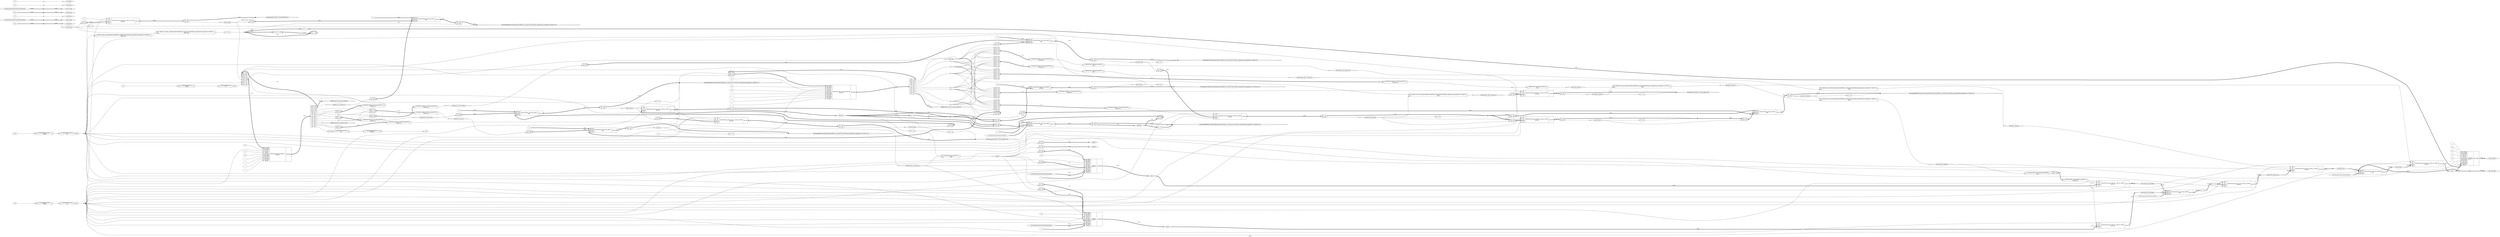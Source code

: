 digraph "main" {
label="main";
rankdir="LR";
remincross=true;
n54 [ shape=diamond, label="a.addr0", color="black", fontcolor="black"];
n55 [ shape=diamond, label="a.read_data", color="black", fontcolor="black"];
n56 [ shape=diamond, label="a.write_data", color="black", fontcolor="black"];
n57 [ shape=diamond, label="a.write_en", color="black", fontcolor="black"];
n58 [ shape=diamond, label="a_addr0", color="black", fontcolor="black"];
n59 [ shape=diamond, label="add0.out", color="black", fontcolor="black"];
n60 [ shape=diamond, label="b.addr0", color="black", fontcolor="black"];
n61 [ shape=diamond, label="b.read_data", color="black", fontcolor="black"];
n62 [ shape=diamond, label="b.write_data", color="black", fontcolor="black"];
n63 [ shape=diamond, label="b.write_en", color="black", fontcolor="black"];
n64 [ shape=octagon, label="clk", color="black", fontcolor="black"];
n65 [ shape=diamond, label="cond_wire_in", color="black", fontcolor="black"];
n66 [ shape=octagon, label="done", color="black", fontcolor="black"];
n67 [ shape=diamond, label="fsm.fsm_idx0_write_en_in", color="black", fontcolor="black"];
n68 [ shape=diamond, label="fsm.fsm_mac_data_valid_in", color="black", fontcolor="black"];
n69 [ shape=diamond, label="fsm.fsm_mac_go_in", color="black", fontcolor="black"];
n70 [ shape=diamond, label="fsm.fsm_out_write_en_in", color="black", fontcolor="black"];
n71 [ shape=diamond, label="fsm.fsm_read_a_write_en_in", color="black", fontcolor="black"];
n72 [ shape=diamond, label="fsm.idx0_done", color="black", fontcolor="black"];
n73 [ shape=diamond, label="fsm.out_done", color="black", fontcolor="black"];
n74 [ shape=octagon, label="go", color="black", fontcolor="black"];
n75 [ shape=diamond, label="idx0.out", color="black", fontcolor="black"];
n76 [ shape=diamond, label="idx0.write_en", color="black", fontcolor="black"];
n77 [ shape=diamond, label="mac.a", color="black", fontcolor="black"];
n78 [ shape=diamond, label="mac.add.out", color="black", fontcolor="black"];
n79 [ shape=diamond, label="mac.b", color="black", fontcolor="black"];
n80 [ shape=diamond, label="mac.c", color="black", fontcolor="black"];
n81 [ shape=diamond, label="mac.cond.out", color="black", fontcolor="black"];
n82 [ shape=diamond, label="mac.cond.write_en", color="black", fontcolor="black"];
n83 [ shape=diamond, label="mac.cond_wire0_in", color="black", fontcolor="black"];
n84 [ shape=diamond, label="mac.data_valid", color="black", fontcolor="black"];
n85 [ shape=diamond, label="mac.data_valid_reg.out", color="black", fontcolor="black"];
n86 [ shape=diamond, label="mac.done", color="black", fontcolor="black"];
n87 [ shape=diamond, label="mac.fsm.fsm_mult_pipe_go_in", color="black", fontcolor="black"];
n88 [ shape=diamond, label="mac.fsm.fsm_pipe1_in_in", color="black", fontcolor="black"];
n89 [ shape=diamond, label="mac.fsm.fsm_pipe1_write_en_in", color="black", fontcolor="black"];
n90 [ shape=diamond, label="mac.fsm.fsm_stage2_valid_in_in", color="black", fontcolor="black"];
n91 [ shape=diamond, label="mac.go", color="black", fontcolor="black"];
n92 [ shape=diamond, label="mac.mult_pipe.comp.go", color="black", fontcolor="black"];
n93 [ shape=diamond, label="mac.mult_pipe.comp.ltmp", color="black", fontcolor="black"];
n94 [ shape=diamond, label="mac.mult_pipe.comp.rtmp", color="black", fontcolor="black"];
n95 [ shape=diamond, label="mac.pipe1.out", color="black", fontcolor="black"];
n96 [ shape=diamond, label="mac.pipe1.write_en", color="black", fontcolor="black"];
n97 [ shape=diamond, label="mac.pipe2.write_en", color="black", fontcolor="black"];
n98 [ shape=diamond, label="mac.stage2_valid.out", color="black", fontcolor="black"];
n99 [ shape=diamond, label="out.addr0", color="black", fontcolor="black"];
n100 [ shape=diamond, label="out.read_data", color="black", fontcolor="black"];
n101 [ shape=diamond, label="out.write_data", color="black", fontcolor="black"];
n102 [ shape=diamond, label="out.write_en", color="black", fontcolor="black"];
n103 [ shape=octagon, label="reset", color="black", fontcolor="black"];
c106 [ shape=record, label="{{<p104> A}|$auto$opt_dff.cc:250:combine_resets$808\n$not|{<p105> Y}}",  ];
c107 [ shape=record, label="{{<p104> A}|$auto$opt_dff.cc:254:combine_resets$811\n$reduce_or|{<p105> Y}}",  ];
x0 [ shape=record, style=rounded, label="<s1> 0:0 - 1:1 |<s0> 0:0 - 0:0 ", color="black", fontcolor="black" ];
x0:e -> c107:p104:w [arrowhead=odiamond, arrowtail=odiamond, dir=both, color="black", fontcolor="black", style="setlinewidth(3)", label="<2>"];
c108 [ shape=record, label="{{<p104> A}|$auto$opt_reduce.cc:131:opt_pmux$740\n$reduce_or|{<p105> Y}}",  ];
x1 [ shape=record, style=rounded, label="<s6> 0:0 - 6:6 |<s5> 0:0 - 5:5 |<s4> 0:0 - 4:4 |<s3> 0:0 - 3:3 |<s2> 0:0 - 2:2 |<s1> 0:0 - 1:1 |<s0> 0:0 - 0:0 ", color="black", fontcolor="black" ];
x1:e -> c108:p104:w [arrowhead=odiamond, arrowtail=odiamond, dir=both, color="black", fontcolor="black", style="setlinewidth(3)", label="<7>"];
c109 [ shape=record, label="{{<p104> A}|$auto$opt_reduce.cc:131:opt_pmux$744\n$reduce_or|{<p105> Y}}",  ];
x2 [ shape=record, style=rounded, label="<s6> 0:0 - 6:6 |<s5> 0:0 - 5:5 |<s4> 0:0 - 4:4 |<s3> 0:0 - 3:3 |<s2> 0:0 - 2:2 |<s1> 0:0 - 1:1 |<s0> 0:0 - 0:0 ", color="black", fontcolor="black" ];
x2:e -> c109:p104:w [arrowhead=odiamond, arrowtail=odiamond, dir=both, color="black", fontcolor="black", style="setlinewidth(3)", label="<7>"];
c110 [ shape=record, label="{{<p104> A}|$auto$opt_reduce.cc:131:opt_pmux$746\n$reduce_or|{<p105> Y}}",  ];
x3 [ shape=record, style=rounded, label="<s4> 0:0 - 4:4 |<s3> 0:0 - 3:3 |<s2> 0:0 - 2:2 |<s1> 0:0 - 1:1 |<s0> 0:0 - 0:0 ", color="black", fontcolor="black" ];
x3:e -> c110:p104:w [arrowhead=odiamond, arrowtail=odiamond, dir=both, color="black", fontcolor="black", style="setlinewidth(3)", label="<5>"];
c111 [ shape=record, label="{{<p104> A}|$auto$opt_reduce.cc:131:opt_pmux$756\n$reduce_or|{<p105> Y}}",  ];
x4 [ shape=record, style=rounded, label="<s2> 0:0 - 2:2 |<s1> 0:0 - 1:1 |<s0> 0:0 - 0:0 ", color="black", fontcolor="black" ];
x4:e -> c111:p104:w [arrowhead=odiamond, arrowtail=odiamond, dir=both, color="black", fontcolor="black", style="setlinewidth(3)", label="<3>"];
c112 [ shape=record, label="{{<p104> A}|$auto$opt_reduce.cc:131:opt_pmux$758\n$reduce_or|{<p105> Y}}",  ];
x5 [ shape=record, style=rounded, label="<s6> 0:0 - 6:6 |<s5> 0:0 - 5:5 |<s4> 0:0 - 4:4 |<s3> 0:0 - 3:3 |<s2> 0:0 - 2:2 |<s1> 0:0 - 1:1 |<s0> 0:0 - 0:0 ", color="black", fontcolor="black" ];
x5:e -> c112:p104:w [arrowhead=odiamond, arrowtail=odiamond, dir=both, color="black", fontcolor="black", style="setlinewidth(3)", label="<7>"];
c113 [ shape=record, label="{{<p104> A}|$auto$opt_reduce.cc:131:opt_pmux$760\n$reduce_or|{<p105> Y}}",  ];
x6 [ shape=record, style=rounded, label="<s1> 0:0 - 1:1 |<s0> 0:0 - 0:0 ", color="black", fontcolor="black" ];
x6:e -> c113:p104:w [arrowhead=odiamond, arrowtail=odiamond, dir=both, color="black", fontcolor="black", style="setlinewidth(3)", label="<2>"];
c114 [ shape=record, label="{{<p104> A}|$auto$opt_reduce.cc:131:opt_pmux$762\n$reduce_or|{<p105> Y}}",  ];
x7 [ shape=record, style=rounded, label="<s1> 0:0 - 1:1 |<s0> 0:0 - 0:0 ", color="black", fontcolor="black" ];
x7:e -> c114:p104:w [arrowhead=odiamond, arrowtail=odiamond, dir=both, color="black", fontcolor="black", style="setlinewidth(3)", label="<2>"];
c115 [ shape=record, label="{{<p104> A}|$auto$opt_reduce.cc:131:opt_pmux$764\n$reduce_or|{<p105> Y}}",  ];
x8 [ shape=record, style=rounded, label="<s6> 0:0 - 6:6 |<s5> 0:0 - 5:5 |<s4> 0:0 - 4:4 |<s3> 0:0 - 3:3 |<s2> 0:0 - 2:2 |<s1> 0:0 - 1:1 |<s0> 0:0 - 0:0 ", color="black", fontcolor="black" ];
x8:e -> c115:p104:w [arrowhead=odiamond, arrowtail=odiamond, dir=both, color="black", fontcolor="black", style="setlinewidth(3)", label="<7>"];
c116 [ shape=record, label="{{<p104> A}|$auto$opt_reduce.cc:131:opt_pmux$768\n$reduce_or|{<p105> Y}}",  ];
x9 [ shape=record, style=rounded, label="<s1> 0:0 - 1:1 |<s0> 0:0 - 0:0 ", color="black", fontcolor="black" ];
x9:e -> c116:p104:w [arrowhead=odiamond, arrowtail=odiamond, dir=both, color="black", fontcolor="black", style="setlinewidth(3)", label="<2>"];
c117 [ shape=record, label="{{<p104> A}|$auto$opt_reduce.cc:131:opt_pmux$770\n$reduce_or|{<p105> Y}}",  ];
x10 [ shape=record, style=rounded, label="<s1> 0:0 - 1:1 |<s0> 0:0 - 0:0 ", color="black", fontcolor="black" ];
x10:e -> c117:p104:w [arrowhead=odiamond, arrowtail=odiamond, dir=both, color="black", fontcolor="black", style="setlinewidth(3)", label="<2>"];
v11 [ label="1" ];
v13 [ label="32'zzzzzzzzzzzzzzzzzzzzzzzzzzzzzzzz" ];
c122 [ shape=record, label="{{<p118> data_in1|<p119> data_in2|<p120> data_in3}|$extract$&#9586;ALU_ALU_func_0$908\nALU|{<p121> data_out}}",  ];
x12 [ shape=record, style=rounded, label="<s1> 31:4 - 31:4 |<s0> 3:0 - 3:0 ", color="black", fontcolor="black" ];
x12:e -> c122:p119:w [arrowhead=odiamond, arrowtail=odiamond, dir=both, color="black", fontcolor="black", style="setlinewidth(3)", label="<32>"];
x14 [ shape=record, style=rounded, label="<s1> 31:4 - 31:4 |<s0> 3:0 - 3:0 ", color="black", fontcolor="black" ];
c122:p121:e -> x14:w [arrowhead=odiamond, arrowtail=odiamond, dir=both, color="black", fontcolor="black", style="setlinewidth(3)", label="<32>"];
v15 [ label="32'zzzzzzzzzzzzzzzzzzzzzzzzzzzzzzzz" ];
c123 [ shape=record, label="{{<p118> data_in1|<p119> data_in2|<p120> data_in3}|$extract$&#9586;ALU_ALU_func_0$909\nALU|{<p121> data_out}}",  ];
v16 [ label="32'zzzzzzzzzzzzzzzzzzzzzzzzzzzzzzzz" ];
c124 [ shape=record, label="{{<p118> data_in1|<p119> data_in2|<p120> data_in3}|$extract$&#9586;ALU_ALU_func_5$906\nALU|{<p121> data_out}}",  ];
x17 [ shape=record, style=rounded, label="<s0> 31:0 - 31:0 ", color="black", fontcolor="black" ];
c124:p121:e -> x17:w [arrowhead=odiamond, arrowtail=odiamond, dir=both, color="black", fontcolor="black", style="setlinewidth(3)", label="<32>"];
v18 [ label="0" ];
c125 [ shape=record, label="{{<p118> data_in1|<p119> data_in2|<p120> data_in3}|$extract$&#9586;ALU_ALU_func_6$912\nALU|{<p121> data_out}}",  ];
x19 [ shape=record, style=rounded, label="0 -&gt; 31:1 |<s0> 0:0 - 0:0 ", color="black", fontcolor="black" ];
x19:e -> c125:p119:w [arrowhead=odiamond, arrowtail=odiamond, dir=both, color="black", fontcolor="black", style="setlinewidth(3)", label="<32>"];
x20 [ shape=record, style=rounded, label="Z -&gt; 31:1 |<s0> 0:0 - 0:0 ", color="black", fontcolor="black" ];
x20:e -> c125:p120:w [arrowhead=odiamond, arrowtail=odiamond, dir=both, color="black", fontcolor="black", style="setlinewidth(3)", label="<32>"];
x21 [ shape=record, style=rounded, label="<s1> 31:1 - 31:1 |<s0> 0:0 - 0:0 ", color="black", fontcolor="black" ];
c125:p121:e -> x21:w [arrowhead=odiamond, arrowtail=odiamond, dir=both, color="black", fontcolor="black", style="setlinewidth(3)", label="<32>"];
c126 [ shape=record, label="{{<p118> data_in1|<p119> data_in2|<p120> data_in3}|$extract$&#9586;ALU_ALU_func_6$913\nALU|{<p121> data_out}}",  ];
x22 [ shape=record, style=rounded, label="<s1> 31:1 - 31:1 |<s0> 0:0 - 0:0 ", color="black", fontcolor="black" ];
x22:e -> c126:p118:w [arrowhead=odiamond, arrowtail=odiamond, dir=both, color="black", fontcolor="black", style="setlinewidth(3)", label="<32>"];
x23 [ shape=record, style=rounded, label="<s1> 31:1 - 31:1 |<s0> 0:0 - 0:0 ", color="black", fontcolor="black" ];
x23:e -> c126:p119:w [arrowhead=odiamond, arrowtail=odiamond, dir=both, color="black", fontcolor="black", style="setlinewidth(3)", label="<32>"];
x24 [ shape=record, style=rounded, label="Z -&gt; 31:1 |<s0> 0:0 - 0:0 ", color="black", fontcolor="black" ];
x24:e -> c126:p120:w [arrowhead=odiamond, arrowtail=odiamond, dir=both, color="black", fontcolor="black", style="setlinewidth(3)", label="<32>"];
x25 [ shape=record, style=rounded, label="<s1> 31:1 - 31:1 |<s0> 0:0 - 0:0 ", color="black", fontcolor="black" ];
c126:p121:e -> x25:w [arrowhead=odiamond, arrowtail=odiamond, dir=both, color="black", fontcolor="black", style="setlinewidth(3)", label="<32>"];
v26 [ label="0" ];
c127 [ shape=record, label="{{<p118> data_in1|<p119> data_in2|<p120> data_in3}|$extract$&#9586;ALU_ALU_func_6$914\nALU|{<p121> data_out}}",  ];
x27 [ shape=record, style=rounded, label="0 -&gt; 31:1 |<s0> 0:0 - 0:0 ", color="black", fontcolor="black" ];
x27:e -> c127:p119:w [arrowhead=odiamond, arrowtail=odiamond, dir=both, color="black", fontcolor="black", style="setlinewidth(3)", label="<32>"];
x28 [ shape=record, style=rounded, label="Z -&gt; 31:1 |<s0> 0:0 - 0:0 ", color="black", fontcolor="black" ];
x28:e -> c127:p120:w [arrowhead=odiamond, arrowtail=odiamond, dir=both, color="black", fontcolor="black", style="setlinewidth(3)", label="<32>"];
x29 [ shape=record, style=rounded, label="<s1> 31:1 - 31:1 |<s0> 0:0 - 0:0 ", color="black", fontcolor="black" ];
c127:p121:e -> x29:w [arrowhead=odiamond, arrowtail=odiamond, dir=both, color="black", fontcolor="black", style="setlinewidth(3)", label="<32>"];
v30 [ label="0" ];
c128 [ shape=record, label="{{<p118> data_in1|<p119> data_in2|<p120> data_in3}|$extract$&#9586;ALU_ALU_func_6$915\nALU|{<p121> data_out}}",  ];
x31 [ shape=record, style=rounded, label="0 -&gt; 31:1 |<s0> 0:0 - 0:0 ", color="black", fontcolor="black" ];
x31:e -> c128:p119:w [arrowhead=odiamond, arrowtail=odiamond, dir=both, color="black", fontcolor="black", style="setlinewidth(3)", label="<32>"];
x32 [ shape=record, style=rounded, label="Z -&gt; 31:1 |<s0> 0:0 - 0:0 ", color="black", fontcolor="black" ];
x32:e -> c128:p120:w [arrowhead=odiamond, arrowtail=odiamond, dir=both, color="black", fontcolor="black", style="setlinewidth(3)", label="<32>"];
x33 [ shape=record, style=rounded, label="<s1> 31:1 - 31:1 |<s0> 0:0 - 0:0 ", color="black", fontcolor="black" ];
c128:p121:e -> x33:w [arrowhead=odiamond, arrowtail=odiamond, dir=both, color="black", fontcolor="black", style="setlinewidth(3)", label="<32>"];
v34 [ label="0" ];
c129 [ shape=record, label="{{<p118> data_in1|<p119> data_in2|<p120> data_in3}|$extract$&#9586;ALU_ALU_func_6$916\nALU|{<p121> data_out}}",  ];
x35 [ shape=record, style=rounded, label="0 -&gt; 31:1 |<s0> 0:0 - 0:0 ", color="black", fontcolor="black" ];
x35:e -> c129:p119:w [arrowhead=odiamond, arrowtail=odiamond, dir=both, color="black", fontcolor="black", style="setlinewidth(3)", label="<32>"];
x36 [ shape=record, style=rounded, label="Z -&gt; 31:1 |<s0> 0:0 - 0:0 ", color="black", fontcolor="black" ];
x36:e -> c129:p120:w [arrowhead=odiamond, arrowtail=odiamond, dir=both, color="black", fontcolor="black", style="setlinewidth(3)", label="<32>"];
x37 [ shape=record, style=rounded, label="<s1> 31:1 - 31:1 |<s0> 0:0 - 0:0 ", color="black", fontcolor="black" ];
c129:p121:e -> x37:w [arrowhead=odiamond, arrowtail=odiamond, dir=both, color="black", fontcolor="black", style="setlinewidth(3)", label="<32>"];
v39 [ label="10" ];
c131 [ shape=record, label="{{<p104> A|<p130> B}|$extract$&#9586;compare_conf_0$919\ncompare|{<p105> Y}}",  ];
x38 [ shape=record, style=rounded, label="<s1> 31:4 - 31:4 |<s0> 3:0 - 3:0 ", color="black", fontcolor="black" ];
x38:e -> c131:p104:w [arrowhead=odiamond, arrowtail=odiamond, dir=both, color="black", fontcolor="black", style="setlinewidth(3)", label="<32>"];
x40 [ shape=record, style=rounded, label="<s1> 31:1 - 31:1 |<s0> 0:0 - 0:0 ", color="black", fontcolor="black" ];
c131:p105:e -> x40:w [arrowhead=odiamond, arrowtail=odiamond, dir=both, color="black", fontcolor="black", style="setlinewidth(3)", label="<32>"];
c136 [ shape=record, label="{{<p64> clk|<p132> en|<p133> reg_in|<p134> rst}|$extract$&#9586;reg_unit_tide_en_0_tide_rst_1$934\nreg_unit|{<p135> reg_out}}",  ];
x41 [ shape=record, style=rounded, label="<s1> 31:1 - 31:1 |<s0> 0:0 - 0:0 ", color="black", fontcolor="black" ];
x41:e -> c136:p133:w [arrowhead=odiamond, arrowtail=odiamond, dir=both, color="black", fontcolor="black", style="setlinewidth(3)", label="<32>"];
x42 [ shape=record, style=rounded, label="<s1> 31:1 - 31:1 |<s0> 0:0 - 0:0 ", color="black", fontcolor="black" ];
c136:p135:e -> x42:w [arrowhead=odiamond, arrowtail=odiamond, dir=both, color="black", fontcolor="black", style="setlinewidth(3)", label="<32>"];
c137 [ shape=record, label="{{<p64> clk|<p132> en|<p133> reg_in|<p134> rst}|$extract$&#9586;reg_unit_tide_en_0_tide_rst_1$935\nreg_unit|{<p135> reg_out}}",  ];
x43 [ shape=record, style=rounded, label="0 -&gt; 31:1 |<s0> 0:0 - 0:0 ", color="black", fontcolor="black" ];
x43:e -> c137:p133:w [arrowhead=odiamond, arrowtail=odiamond, dir=both, color="black", fontcolor="black", style="setlinewidth(3)", label="<32>"];
x44 [ shape=record, style=rounded, label="<s1> 31:1 - 31:1 |<s0> 0:0 - 0:0 ", color="black", fontcolor="black" ];
c137:p135:e -> x44:w [arrowhead=odiamond, arrowtail=odiamond, dir=both, color="black", fontcolor="black", style="setlinewidth(3)", label="<32>"];
c138 [ shape=record, label="{{<p64> clk|<p132> en|<p133> reg_in|<p134> rst}|$extract$&#9586;reg_unit_tide_en_0_tide_rst_1$936\nreg_unit|{<p135> reg_out}}",  ];
x45 [ shape=record, style=rounded, label="<s0> 31:0 - 31:0 ", color="black", fontcolor="black" ];
x45:e -> c138:p133:w [arrowhead=odiamond, arrowtail=odiamond, dir=both, color="black", fontcolor="black", style="setlinewidth(3)", label="<32>"];
c139 [ shape=record, label="{{<p64> clk|<p132> en|<p133> reg_in|<p134> rst}|$extract$&#9586;reg_unit_tide_en_0_tide_rst_1$937\nreg_unit|{<p135> reg_out}}",  ];
x46 [ shape=record, style=rounded, label="0 -&gt; 31:4 |<s0> 3:0 - 3:0 ", color="black", fontcolor="black" ];
x46:e -> c139:p133:w [arrowhead=odiamond, arrowtail=odiamond, dir=both, color="black", fontcolor="black", style="setlinewidth(3)", label="<32>"];
x47 [ shape=record, style=rounded, label="<s1> 31:4 - 31:4 |<s0> 3:0 - 3:0 ", color="black", fontcolor="black" ];
c139:p135:e -> x47:w [arrowhead=odiamond, arrowtail=odiamond, dir=both, color="black", fontcolor="black", style="setlinewidth(3)", label="<32>"];
c140 [ shape=record, label="{{<p64> clk|<p132> en|<p133> reg_in|<p134> rst}|$extract$&#9586;reg_unit_tide_en_0_tide_rst_1$938\nreg_unit|{<p135> reg_out}}",  ];
c141 [ shape=record, label="{{<p64> clk|<p132> en|<p133> reg_in|<p134> rst}|$extract$&#9586;reg_unit_tide_en_0_tide_rst_1$939\nreg_unit|{<p135> reg_out}}",  ];
c142 [ shape=record, label="{{<p64> clk|<p132> en|<p133> reg_in|<p134> rst}|$extract$&#9586;reg_unit_tide_en_0_tide_rst_1$940\nreg_unit|{<p135> reg_out}}",  ];
x48 [ shape=record, style=rounded, label="0 -&gt; 31:1 |<s0> 0:0 - 0:0 ", color="black", fontcolor="black" ];
x48:e -> c142:p133:w [arrowhead=odiamond, arrowtail=odiamond, dir=both, color="black", fontcolor="black", style="setlinewidth(3)", label="<32>"];
x49 [ shape=record, style=rounded, label="<s1> 31:1 - 31:1 |<s0> 0:0 - 0:0 ", color="black", fontcolor="black" ];
c142:p135:e -> x49:w [arrowhead=odiamond, arrowtail=odiamond, dir=both, color="black", fontcolor="black", style="setlinewidth(3)", label="<32>"];
v50 [ label="1'z" ];
c143 [ shape=record, label="{{<p64> clk|<p132> en|<p133> reg_in|<p134> rst}|$extract$&#9586;reg_unit_tide_en_1_tide_rst_1$942\nreg_unit|{<p135> reg_out}}",  ];
x51 [ shape=record, style=rounded, label="0 -&gt; 31:1 |<s0> 0:0 - 0:0 ", color="black", fontcolor="black" ];
x51:e -> c143:p133:w [arrowhead=odiamond, arrowtail=odiamond, dir=both, color="black", fontcolor="black", style="setlinewidth(3)", label="<32>"];
x52 [ shape=record, style=rounded, label="<s1> 31:1 - 31:1 |<s0> 0:0 - 0:0 ", color="black", fontcolor="black" ];
c143:p135:e -> x52:w [arrowhead=odiamond, arrowtail=odiamond, dir=both, color="black", fontcolor="black", style="setlinewidth(3)", label="<32>"];
v53 [ label="1'z" ];
c144 [ shape=record, label="{{<p64> clk|<p132> en|<p133> reg_in|<p134> rst}|$extract$&#9586;reg_unit_tide_en_1_tide_rst_1$943\nreg_unit|{<p135> reg_out}}",  ];
x54 [ shape=record, style=rounded, label="0 -&gt; 31:1 |<s0> 0:0 - 0:0 ", color="black", fontcolor="black" ];
x54:e -> c144:p133:w [arrowhead=odiamond, arrowtail=odiamond, dir=both, color="black", fontcolor="black", style="setlinewidth(3)", label="<32>"];
x55 [ shape=record, style=rounded, label="<s1> 31:1 - 31:1 |<s0> 0:0 - 0:0 ", color="black", fontcolor="black" ];
c144:p135:e -> x55:w [arrowhead=odiamond, arrowtail=odiamond, dir=both, color="black", fontcolor="black", style="setlinewidth(3)", label="<32>"];
v56 [ label="1'z" ];
c145 [ shape=record, label="{{<p64> clk|<p132> en|<p133> reg_in|<p134> rst}|$extract$&#9586;reg_unit_tide_en_1_tide_rst_1$944\nreg_unit|{<p135> reg_out}}",  ];
v57 [ label="1'z" ];
c146 [ shape=record, label="{{<p64> clk|<p132> en|<p133> reg_in|<p134> rst}|$extract$&#9586;reg_unit_tide_en_1_tide_rst_1$945\nreg_unit|{<p135> reg_out}}",  ];
c147 [ shape=record, label="{{<p104> A}|$flatten&#9586;a.$logic_not$/home/kelvin/FABulous_fork/myProject/PnR/mac-pipelined/mac-pipelined.sv:806$285\n$logic_not|{<p105> Y}}",  ];
c148 [ shape=record, label="{{<p104> A|<p130> B}|$flatten&#9586;fsm.$procmux$701\n$and|{<p105> Y}}",  ];
x58 [ shape=record, style=rounded, label="<s0> 0:0 - 0:0 ", color="black", fontcolor="black" ];
x58:e -> c148:p130:w [arrowhead=odiamond, arrowtail=odiamond, dir=both, color="black", fontcolor="black", label=""];
c149 [ shape=record, label="{{<p104> A|<p130> B}|$flatten&#9586;mac.$ternary$/home/kelvin/FABulous_fork/myProject/PnR/mac-pipelined/mac-pipelined.sv:1854$15\n$and|{<p105> Y}}",  ];
c150 [ shape=record, label="{{<p104> A|<p130> B}|$flatten&#9586;mac.$ternary$/home/kelvin/FABulous_fork/myProject/PnR/mac-pipelined/mac-pipelined.sv:1866$19\n$and|{<p105> Y}}",  ];
c151 [ shape=record, label="{{<p104> A|<p130> B}|$flatten&#9586;mac.$ternary$/home/kelvin/FABulous_fork/myProject/PnR/mac-pipelined/mac-pipelined.sv:1881$23\n$and|{<p105> Y}}",  ];
c152 [ shape=record, label="{{<p104> A|<p130> B}|$flatten&#9586;mac.&#9586;fsm.$and$/home/kelvin/FABulous_fork/myProject/PnR/mac-pipelined/mac-pipelined.sv:1586$35\n$and|{<p105> Y}}",  ];
c153 [ shape=record, label="{{<p104> A}|$flatten&#9586;mac.&#9586;fsm.$procmux$418\n$not|{<p105> Y}}",  ];
c154 [ shape=record, label="{{<p104> A}|$flatten&#9586;mac.&#9586;fsm.$procmux$427\n$not|{<p105> Y}}",  ];
c155 [ shape=record, label="{{<p104> A}|$flatten&#9586;mac.&#9586;fsm.$procmux$445\n$not|{<p105> Y}}",  ];
c156 [ shape=record, label="{{<p104> A|<p130> B}|$flatten&#9586;out.$logic_and$/home/kelvin/FABulous_fork/myProject/PnR/mac-pipelined/mac-pipelined.sv:806$274\n$logic_and|{<p105> Y}}",  ];
x59 [ shape=record, style=rounded, label="<s0> 0:0 - 31:31 ", color="black", fontcolor="black" ];
c156:p105:e -> x59:w [arrowhead=odiamond, arrowtail=odiamond, dir=both, color="black", fontcolor="black", label=""];
v61 [ label="1'0" ];
v63 [ label="1'1" ];
v64 [ label="1'0" ];
v65 [ label="" ];
v66 [ label="" ];
v67 [ label="" ];
v68 [ label="" ];
c167 [ shape=record, label="{{<p157> RD_ADDR|<p158> RD_ARST|<p159> RD_CLK|<p160> RD_EN|<p161> RD_SRST|<p162> WR_ADDR|<p163> WR_CLK|<p164> WR_DATA|<p165> WR_EN}|$fsm$&#9586;fsm.current_state$772\n$mem_v2|{<p166> RD_DATA}}",  ];
x60 [ shape=record, style=rounded, label="<s7> 3:0 - 10:7 |<s6> 0:0 - 6:6 |<s5> 0:0 - 5:5 |<s4> 0:0 - 4:4 |<s3> 0:0 - 3:3 |<s2> 0:0 - 2:2 |<s1> 0:0 - 1:1 |<s0> 0:0 - 0:0 ", color="black", fontcolor="black" ];
x60:e -> c167:p157:w [arrowhead=odiamond, arrowtail=odiamond, dir=both, color="black", fontcolor="black", style="setlinewidth(3)", label="<11>"];
x62 [ shape=record, style=rounded, label="<s13> 19:16 - 3:0 |<s12> 15:12 - 3:0 |<s11> 11:11 - 0:0 |<s10> 10:10 - 0:0 |<s9> 9:9 - 0:0 |<s8> 8:8 - 0:0 |<s7> 7:7 - 0:0 |<s6> 6:6 - 0:0 |<s5> 5:5 - 0:0 |<s4> 4:4 - 0:0 |<s3> 3:3 - 0:0 |<s2> 2:2 - 0:0 |<s1> 1:1 - 0:0 |<s0> 0:0 - 0:0 ", color="black", fontcolor="black" ];
c167:p166:e -> x62:w [arrowhead=odiamond, arrowtail=odiamond, dir=both, color="black", fontcolor="black", style="setlinewidth(3)", label="<20>"];
v70 [ label="1'0" ];
v72 [ label="1'1" ];
v73 [ label="1'0" ];
v74 [ label="" ];
v75 [ label="" ];
v76 [ label="" ];
v77 [ label="" ];
c168 [ shape=record, label="{{<p157> RD_ADDR|<p158> RD_ARST|<p159> RD_CLK|<p160> RD_EN|<p161> RD_SRST|<p162> WR_ADDR|<p163> WR_CLK|<p164> WR_DATA|<p165> WR_EN}|$fsm$&#9586;mac.fsm.current_state$786\n$mem_v2|{<p166> RD_DATA}}",  ];
x69 [ shape=record, style=rounded, label="<s2> 2:0 - 4:2 |<s1> 0:0 - 1:1 |<s0> 0:0 - 0:0 ", color="black", fontcolor="black" ];
x69:e -> c168:p157:w [arrowhead=odiamond, arrowtail=odiamond, dir=both, color="black", fontcolor="black", style="setlinewidth(3)", label="<5>"];
x71 [ shape=record, style=rounded, label="<s9> 13:11 - 2:0 |<s8> 10:10 - 0:0 |<s7> 9:9 - 0:0 |<s6> 8:8 - 0:0 |<s5> 7:7 - 0:0 |<s4> 6:6 - 0:0 |<s3> 5:5 - 0:0 |<s2> 4:4 - 0:0 |<s1> 3:3 - 0:0 |<s0> 2:0 - 2:0 ", color="black", fontcolor="black" ];
c168:p166:e -> x71:w [arrowhead=odiamond, arrowtail=odiamond, dir=both, color="black", fontcolor="black", style="setlinewidth(3)", label="<14>"];
c171 [ shape=record, label="{{<p169> in}|$iopadmap$main.clk\nIO|{<p170> to_fabric}}",  ];
c174 [ shape=record, label="{{<p172> PAD}|$iopadmap$main.clk_1\nINBUF|{<p173> O}}",  ];
c177 [ shape=record, label="{{<p175> from_fabric}|$iopadmap$main.done\nIO|{<p176> out}}",  ];
c179 [ shape=record, label="{{<p178> I}|$iopadmap$main.done_1\nOUTBUF|{<p172> PAD}}",  ];
c180 [ shape=record, label="{{<p169> in}|$iopadmap$main.go\nIO|{<p170> to_fabric}}",  ];
c181 [ shape=record, label="{{<p172> PAD}|$iopadmap$main.go_1\nINBUF|{<p173> O}}",  ];
c182 [ shape=record, label="{{<p169> in}|$iopadmap$main.reset\nIO|{<p170> to_fabric}}",  ];
c183 [ shape=record, label="{{<p172> PAD}|$iopadmap$main.reset_1\nINBUF|{<p173> O}}",  ];
v79 [ label="1'0" ];
v81 [ label="32'0000000000000000000000000000000x" ];
v82 [ label="0" ];
c184 [ shape=record, label="{{<p157> RD_ADDR|<p158> RD_ARST|<p159> RD_CLK|<p160> RD_EN|<p161> RD_SRST|<p162> WR_ADDR|<p163> WR_CLK|<p164> WR_DATA|<p165> WR_EN}|a.mem\n$mem_v2|{<p166> RD_DATA}}",  ];
x78 [ shape=record, style=rounded, label="0 -&gt; 3:1 |<s0> 0:0 - 0:0 ", color="black", fontcolor="black" ];
x78:e -> c184:p157:w [arrowhead=odiamond, arrowtail=odiamond, dir=both, color="black", fontcolor="black", style="setlinewidth(3)", label="<4>"];
x80 [ shape=record, style=rounded, label="0 -&gt; 3:1 |<s0> 0:0 - 0:0 ", color="black", fontcolor="black" ];
x80:e -> c184:p162:w [arrowhead=odiamond, arrowtail=odiamond, dir=both, color="black", fontcolor="black", style="setlinewidth(3)", label="<4>"];
v84 [ label="1'0" ];
v86 [ label="32'0000000000000000000000000000000x" ];
v87 [ label="0" ];
c185 [ shape=record, label="{{<p157> RD_ADDR|<p158> RD_ARST|<p159> RD_CLK|<p160> RD_EN|<p161> RD_SRST|<p162> WR_ADDR|<p163> WR_CLK|<p164> WR_DATA|<p165> WR_EN}|b.mem\n$mem_v2|{<p166> RD_DATA}}",  ];
x83 [ shape=record, style=rounded, label="0 -&gt; 3:1 |<s0> 0:0 - 0:0 ", color="black", fontcolor="black" ];
x83:e -> c185:p157:w [arrowhead=odiamond, arrowtail=odiamond, dir=both, color="black", fontcolor="black", style="setlinewidth(3)", label="<4>"];
x85 [ shape=record, style=rounded, label="0 -&gt; 3:1 |<s0> 0:0 - 0:0 ", color="black", fontcolor="black" ];
x85:e -> c185:p162:w [arrowhead=odiamond, arrowtail=odiamond, dir=both, color="black", fontcolor="black", style="setlinewidth(3)", label="<4>"];
v88 [ label="" ];
v89 [ label="1'0" ];
v90 [ label="1'x" ];
v91 [ label="1'1" ];
v92 [ label="1'0" ];
v93 [ label="" ];
c186 [ shape=record, label="{{<p157> RD_ADDR|<p158> RD_ARST|<p159> RD_CLK|<p160> RD_EN|<p161> RD_SRST|<p162> WR_ADDR|<p163> WR_CLK|<p164> WR_DATA|<p165> WR_EN}|out.mem\n$mem_v2|{<p166> RD_DATA}}",  ];
x94 [ shape=record, style=rounded, label="<s31> 32x 31:31 - 31:0 ", color="black", fontcolor="black" ];
x94:e -> c186:p165:w [arrowhead=odiamond, arrowtail=odiamond, dir=both, color="black", fontcolor="black", style="setlinewidth(3)", label="<32>"];
x95 [ shape=record, style=rounded, label="<s30> 31x 31:31 - 30:0 ", color="black", fontcolor="black" ];
x96 [ shape=record, style=rounded, label="<s0> 30:0 - 30:0 ", color="black", fontcolor="black" ];
x95:e -> x96:w [arrowhead=odiamond, arrowtail=odiamond, dir=both, color="black", fontcolor="black", style="setlinewidth(3)", label="<31>"];
x97 [ shape=record, style=rounded, label="<s0> 0:0 - 0:0 ", color="black", fontcolor="black" ];
x98 [ shape=record, style=rounded, label="<s0> 0:0 - 0:0 ", color="black", fontcolor="black" ];
x99 [ shape=record, style=rounded, label="<s0> 0:0 - 0:0 ", color="black", fontcolor="black" ];
x100 [ shape=record, style=rounded, label="<s0> 0:0 - 0:0 ", color="black", fontcolor="black" ];
x101 [ shape=record, style=rounded, label="<s0> 3:0 - 3:0 ", color="black", fontcolor="black" ];
x102 [ shape=record, style=rounded, label="<s0> 0:0 - 0:0 ", color="black", fontcolor="black" ];
x103 [ shape=record, style=rounded, label="<s0> 0:0 - 0:0 ", color="black", fontcolor="black" ];
x104 [ shape=record, style=rounded, label="<s0> 3:0 - 3:0 ", color="black", fontcolor="black" ];
x105 [ shape=record, style=rounded, label="<s0> 0:0 - 0:0 ", color="black", fontcolor="black" ];
x106 [ shape=record, style=rounded, label="<s0> 0:0 - 0:0 ", color="black", fontcolor="black" ];
x107 [ shape=record, style=rounded, label="<s0> 0:0 - 0:0 ", color="black", fontcolor="black" ];
x108 [ shape=record, style=rounded, label="<s0> 0:0 - 0:0 ", color="black", fontcolor="black" ];
x109 [ shape=record, style=rounded, label="<s0> 0:0 - 0:0 ", color="black", fontcolor="black" ];
x110 [ shape=record, style=rounded, label="0 -&gt; 3:1 |<s0> 0:0 - 0:0 ", color="black", fontcolor="black" ];
v111 [ label="32'x" ];
x112 [shape=point, ];
v113 [ label="32'0000000000000000000000000000000x" ];
x114 [shape=point, ];
v115 [ label="1'x" ];
x116 [shape=point, ];
x117 [ shape=record, style=rounded, label="0 -&gt; 3:1 |<s0> 0:0 - 0:0 ", color="black", fontcolor="black" ];
v118 [ label="32'x" ];
x119 [shape=point, ];
v120 [ label="32'0000000000000000000000000000000x" ];
x121 [shape=point, ];
v122 [ label="1'x" ];
x123 [shape=point, ];
v124 [ label="1'0" ];
x125 [shape=point, ];
x126 [shape=point, ];
n1 [ shape=point ];
c107:p105:e -> n1:w [color="black", fontcolor="black", label=""];
n1:e -> c145:p134:w [color="black", fontcolor="black", label=""];
n1:e -> c146:p134:w [color="black", fontcolor="black", label=""];
c147:p105:e -> c156:p104:w [color="black", fontcolor="black", label=""];
c186:p166:e -> n100:w [color="black", fontcolor="black", style="setlinewidth(3)", label="<32>"];
x126:e -> n101:w [color="black", fontcolor="black", style="setlinewidth(3)", label="<32>"];
x33:s0:e -> n102:w [color="black", fontcolor="black", label=""];
n102:e -> c156:p130:w [color="black", fontcolor="black", label=""];
n102:e -> x54:s0:w [color="black", fontcolor="black", label=""];
n102:e -> x98:w [color="black", fontcolor="black", label=""];
n103:e -> c183:p172:w [color="black", fontcolor="black", label=""];
n11 [ shape=diamond, label="$flatten&#9586;fsm.$0&#9586;current_state[3:0]" ];
x62:s12:e -> n11:w [color="black", fontcolor="black", style="setlinewidth(3)", label="<4>"];
x62:s10:e -> x4:s2:w [color="black", fontcolor="black", label=""];
x62:s9:e -> x10:s1:w [color="black", fontcolor="black", label=""];
x62:s8:e -> x7:s1:w [color="black", fontcolor="black", label=""];
n15 [ shape=point ];
x62:s7:e -> n15:w [color="black", fontcolor="black", label=""];
n15:e -> x4:s1:w [color="black", fontcolor="black", label=""];
n15:e -> x6:s1:w [color="black", fontcolor="black", label=""];
x62:s6:e -> x10:s0:w [color="black", fontcolor="black", label=""];
x62:s5:e -> x7:s0:w [color="black", fontcolor="black", label=""];
n18 [ shape=point ];
x62:s4:e -> n18:w [color="black", fontcolor="black", label=""];
n18:e -> x4:s0:w [color="black", fontcolor="black", label=""];
n18:e -> x6:s0:w [color="black", fontcolor="black", label=""];
n19 [ shape=diamond, label="$flatten&#9586;fsm.$procmux$615_CMP" ];
x62:s3:e -> n19:w [color="black", fontcolor="black", label=""];
c108:p105:e -> c137:p132:w [color="black", fontcolor="black", label=""];
x62:s2:e -> x9:s1:w [color="black", fontcolor="black", label=""];
x62:s1:e -> x9:s0:w [color="black", fontcolor="black", label=""];
n22 [ shape=diamond, label="$flatten&#9586;mac.&#9586;fsm.$0&#9586;current_state[2:0]" ];
x71:s0:e -> n22:w [color="black", fontcolor="black", style="setlinewidth(3)", label="<3>"];
n23 [ shape=point ];
x71:s1:e -> n23:w [color="black", fontcolor="black", label=""];
n23:e -> x1:s0:w [color="black", fontcolor="black", label=""];
n23:e -> x24:s0:w [color="black", fontcolor="black", label=""];
n23:e -> x2:s0:w [color="black", fontcolor="black", label=""];
n23:e -> x5:s0:w [color="black", fontcolor="black", label=""];
n24 [ shape=point ];
x71:s2:e -> n24:w [color="black", fontcolor="black", label=""];
n24:e -> x1:s1:w [color="black", fontcolor="black", label=""];
n24:e -> x2:s1:w [color="black", fontcolor="black", label=""];
n24:e -> x5:s1:w [color="black", fontcolor="black", label=""];
n24:e -> x8:s0:w [color="black", fontcolor="black", label=""];
n25 [ shape=point ];
x71:s3:e -> n25:w [color="black", fontcolor="black", label=""];
n25:e -> x1:s2:w [color="black", fontcolor="black", label=""];
n25:e -> x2:s2:w [color="black", fontcolor="black", label=""];
n25:e -> x5:s2:w [color="black", fontcolor="black", label=""];
n25:e -> x8:s1:w [color="black", fontcolor="black", label=""];
n26 [ shape=point ];
x71:s4:e -> n26:w [color="black", fontcolor="black", label=""];
n26:e -> x1:s3:w [color="black", fontcolor="black", label=""];
n26:e -> x3:s0:w [color="black", fontcolor="black", label=""];
n26:e -> x5:s3:w [color="black", fontcolor="black", label=""];
n26:e -> x8:s2:w [color="black", fontcolor="black", label=""];
n27 [ shape=point ];
x71:s5:e -> n27:w [color="black", fontcolor="black", label=""];
n27:e -> c152:p104:w [color="black", fontcolor="black", label=""];
n27:e -> x2:s3:w [color="black", fontcolor="black", label=""];
n27:e -> x3:s1:w [color="black", fontcolor="black", label=""];
n27:e -> x5:s4:w [color="black", fontcolor="black", label=""];
n27:e -> x8:s3:w [color="black", fontcolor="black", label=""];
n28 [ shape=point ];
x71:s6:e -> n28:w [color="black", fontcolor="black", label=""];
n28:e -> x1:s4:w [color="black", fontcolor="black", label=""];
n28:e -> x2:s4:w [color="black", fontcolor="black", label=""];
n28:e -> x3:s2:w [color="black", fontcolor="black", label=""];
n28:e -> x5:s5:w [color="black", fontcolor="black", label=""];
n28:e -> x8:s4:w [color="black", fontcolor="black", label=""];
n29 [ shape=point ];
x71:s8:e -> n29:w [color="black", fontcolor="black", label=""];
n29:e -> x1:s5:w [color="black", fontcolor="black", label=""];
n29:e -> x2:s5:w [color="black", fontcolor="black", label=""];
n29:e -> x3:s3:w [color="black", fontcolor="black", label=""];
n29:e -> x8:s5:w [color="black", fontcolor="black", label=""];
n3 [ shape=point ];
c115:p105:e -> n3:w [color="black", fontcolor="black", label=""];
n3:e -> c136:p132:w [color="black", fontcolor="black", label=""];
n3:e -> c153:p104:w [color="black", fontcolor="black", label=""];
n30 [ shape=point ];
x59:s0:e -> n30:w [color="black", fontcolor="black", label=""];
x96:s0:e -> n30:w [color="black", fontcolor="black", style="setlinewidth(3)", label="<31>"];
n30:e -> x94:s31:w [color="black", fontcolor="black", style="setlinewidth(3)", label="<32>"];
n30:e -> x95:s30:w [color="black", fontcolor="black", style="setlinewidth(3)", label="<31>"];
n31 [ shape=point ];
c171:p170:e -> n31:w [color="black", fontcolor="black", label=""];
n31:e -> c136:p64:w [color="black", fontcolor="black", label=""];
n31:e -> c137:p64:w [color="black", fontcolor="black", label=""];
n31:e -> c138:p64:w [color="black", fontcolor="black", label=""];
n31:e -> c139:p64:w [color="black", fontcolor="black", label=""];
n31:e -> c140:p64:w [color="black", fontcolor="black", label=""];
n31:e -> c141:p64:w [color="black", fontcolor="black", label=""];
n31:e -> c142:p64:w [color="black", fontcolor="black", label=""];
n31:e -> c143:p64:w [color="black", fontcolor="black", label=""];
n31:e -> c144:p64:w [color="black", fontcolor="black", label=""];
n31:e -> c145:p64:w [color="black", fontcolor="black", label=""];
n31:e -> c146:p64:w [color="black", fontcolor="black", label=""];
n31:e -> c167:p159:w [color="black", fontcolor="black", label=""];
n31:e -> c168:p159:w [color="black", fontcolor="black", label=""];
n31:e -> c184:p159:w [color="black", fontcolor="black", label=""];
n31:e -> c184:p163:w [color="black", fontcolor="black", label=""];
n31:e -> c185:p159:w [color="black", fontcolor="black", label=""];
n31:e -> c185:p163:w [color="black", fontcolor="black", label=""];
n31:e -> c186:p163:w [color="black", fontcolor="black", label=""];
c174:p173:e -> c171:p169:w [color="black", fontcolor="black", label=""];
x62:s0:e -> c177:p175:w [color="black", fontcolor="black", label=""];
c177:p176:e -> c179:p178:w [color="black", fontcolor="black", label=""];
c180:p170:e -> x60:s0:w [color="black", fontcolor="black", label=""];
c181:p173:e -> c180:p169:w [color="black", fontcolor="black", label=""];
n37 [ shape=point ];
c182:p170:e -> n37:w [color="black", fontcolor="black", label=""];
n37:e -> c136:p134:w [color="black", fontcolor="black", label=""];
n37:e -> c137:p134:w [color="black", fontcolor="black", label=""];
n37:e -> c138:p134:w [color="black", fontcolor="black", label=""];
n37:e -> c139:p134:w [color="black", fontcolor="black", label=""];
n37:e -> c140:p134:w [color="black", fontcolor="black", label=""];
n37:e -> c141:p134:w [color="black", fontcolor="black", label=""];
n37:e -> c142:p134:w [color="black", fontcolor="black", label=""];
n37:e -> c143:p134:w [color="black", fontcolor="black", label=""];
n37:e -> c144:p134:w [color="black", fontcolor="black", label=""];
n37:e -> c147:p104:w [color="black", fontcolor="black", label=""];
n37:e -> c184:p161:w [color="black", fontcolor="black", label=""];
n37:e -> c185:p161:w [color="black", fontcolor="black", label=""];
n37:e -> x0:s1:w [color="black", fontcolor="black", label=""];
n37:e -> x60:s1:w [color="black", fontcolor="black", label=""];
n37:e -> x69:s0:w [color="black", fontcolor="black", label=""];
c183:p173:e -> c182:p169:w [color="black", fontcolor="black", label=""];
n39 [ shape=diamond, label="$techmap895$ternary$/home/kelvin/FABulous_fork/myProject/PnR/mac-pipelined/mac-pipelined.sv:2489$2.Y_32" ];
x29:s1:e -> n39:w [color="black", fontcolor="black", style="setlinewidth(3)", label="<31>"];
x97:s0:e -> n39:w [color="black", fontcolor="black", label=""];
c109:p105:e -> c154:p104:w [color="black", fontcolor="black", label=""];
n40 [ shape=diamond, label="$techmap896$ternary$/home/kelvin/FABulous_fork/myProject/PnR/mac-pipelined/mac-pipelined.sv:2497$4.Y_32" ];
x33:s1:e -> n40:w [color="black", fontcolor="black", style="setlinewidth(3)", label="<31>"];
x98:s0:e -> n40:w [color="black", fontcolor="black", label=""];
n41 [ shape=diamond, label="$techmap897$ternary$/home/kelvin/FABulous_fork/myProject/PnR/mac-pipelined/mac-pipelined.sv:2510$8.Y_32" ];
x37:s1:e -> n41:w [color="black", fontcolor="black", style="setlinewidth(3)", label="<31>"];
x99:s0:e -> n41:w [color="black", fontcolor="black", label=""];
n42 [ shape=diamond, label="$techmap898$ternary$/home/kelvin/FABulous_fork/myProject/PnR/mac-pipelined/mac-pipelined.sv:2514$10.Y_32" ];
x100:s0:e -> n42:w [color="black", fontcolor="black", label=""];
x21:s1:e -> n42:w [color="black", fontcolor="black", style="setlinewidth(3)", label="<31>"];
n43 [ shape=diamond, label="$techmap899$flatten&#9586;add0.$add$/home/kelvin/FABulous_fork/myProject/PnR/mac-pipelined/mac-pipelined.sv:1349$261.Y_32" ];
x101:s0:e -> n43:w [color="black", fontcolor="black", style="setlinewidth(3)", label="<4>"];
x14:s1:e -> n43:w [color="black", fontcolor="black", style="setlinewidth(3)", label="<28>"];
n44 [ shape=diamond, label="$techmap900$flatten&#9586;mac.&#9586;fsm.$ternary$/home/kelvin/FABulous_fork/myProject/PnR/mac-pipelined/mac-pipelined.sv:1575$33.Y_32" ];
x102:s0:e -> n44:w [color="black", fontcolor="black", label=""];
x25:s1:e -> n44:w [color="black", fontcolor="black", style="setlinewidth(3)", label="<31>"];
n45 [ shape=diamond, label="$techmap917$flatten&#9586;lt0.$lt$/home/kelvin/FABulous_fork/myProject/PnR/mac-pipelined/mac-pipelined.sv:1157$260.Y_32" ];
x103:s0:e -> n45:w [color="black", fontcolor="black", label=""];
x40:s1:e -> n45:w [color="black", fontcolor="black", style="setlinewidth(3)", label="<31>"];
n46 [ shape=point ];
x104:s0:e -> n46:w [color="black", fontcolor="black", style="setlinewidth(3)", label="<4>"];
x47:s1:e -> n46:w [color="black", fontcolor="black", style="setlinewidth(3)", label="<28>"];
n46:e -> x12:s1:w [color="black", fontcolor="black", style="setlinewidth(3)", label="<28>"];
n46:e -> x38:s1:w [color="black", fontcolor="black", style="setlinewidth(3)", label="<28>"];
n47 [ shape=diamond, label="$techmap924$auto$ff.cc:266:slice$800.Q_32" ];
x105:s0:e -> n47:w [color="black", fontcolor="black", label=""];
x55:s1:e -> n47:w [color="black", fontcolor="black", style="setlinewidth(3)", label="<31>"];
n48 [ shape=point ];
x106:s0:e -> n48:w [color="black", fontcolor="black", label=""];
x49:s1:e -> n48:w [color="black", fontcolor="black", style="setlinewidth(3)", label="<31>"];
n48:e -> x22:s1:w [color="black", fontcolor="black", style="setlinewidth(3)", label="<31>"];
n48:e -> x41:s1:w [color="black", fontcolor="black", style="setlinewidth(3)", label="<31>"];
n49 [ shape=point ];
x107:s0:e -> n49:w [color="black", fontcolor="black", label=""];
x42:s1:e -> n49:w [color="black", fontcolor="black", style="setlinewidth(3)", label="<31>"];
n49:e -> x23:s1:w [color="black", fontcolor="black", style="setlinewidth(3)", label="<31>"];
c110:p105:e -> c155:p104:w [color="black", fontcolor="black", label=""];
n50 [ shape=diamond, label="$techmap927$auto$ff.cc:266:slice$802.Q_32" ];
x108:s0:e -> n50:w [color="black", fontcolor="black", label=""];
x44:s1:e -> n50:w [color="black", fontcolor="black", style="setlinewidth(3)", label="<31>"];
n51 [ shape=diamond, label="$techmap932$auto$ff.cc:266:slice$825.Q_32" ];
x109:s0:e -> n51:w [color="black", fontcolor="black", label=""];
x52:s1:e -> n51:w [color="black", fontcolor="black", style="setlinewidth(3)", label="<31>"];
x71:s9:e -> x69:s2:w [color="black", fontcolor="black", style="setlinewidth(3)", label="<3>"];
x62:s13:e -> x60:s7:w [color="black", fontcolor="black", style="setlinewidth(3)", label="<4>"];
x110:e -> n54:w [color="black", fontcolor="black", style="setlinewidth(3)", label="<4>"];
x112:e -> n55:w [color="black", fontcolor="black", style="setlinewidth(3)", label="<32>"];
x114:e -> n56:w [color="black", fontcolor="black", style="setlinewidth(3)", label="<32>"];
x116:e -> n57:w [color="black", fontcolor="black", label=""];
c148:p105:e -> n58:w [color="black", fontcolor="black", label=""];
n58:e -> x110:s0:w [color="black", fontcolor="black", label=""];
n58:e -> x117:s0:w [color="black", fontcolor="black", label=""];
n58:e -> x78:s0:w [color="black", fontcolor="black", label=""];
n58:e -> x80:s0:w [color="black", fontcolor="black", label=""];
n58:e -> x83:s0:w [color="black", fontcolor="black", label=""];
n58:e -> x85:s0:w [color="black", fontcolor="black", label=""];
x14:s0:e -> n59:w [color="black", fontcolor="black", style="setlinewidth(3)", label="<4>"];
n59:e -> x101:w [color="black", fontcolor="black", style="setlinewidth(3)", label="<4>"];
n59:e -> x46:s0:w [color="black", fontcolor="black", style="setlinewidth(3)", label="<4>"];
c112:p105:e -> c142:p132:w [color="black", fontcolor="black", label=""];
x117:e -> n60:w [color="black", fontcolor="black", style="setlinewidth(3)", label="<4>"];
x119:e -> n61:w [color="black", fontcolor="black", style="setlinewidth(3)", label="<32>"];
x121:e -> n62:w [color="black", fontcolor="black", style="setlinewidth(3)", label="<32>"];
x123:e -> n63:w [color="black", fontcolor="black", label=""];
n64:e -> c174:p172:w [color="black", fontcolor="black", label=""];
x40:s0:e -> n65:w [color="black", fontcolor="black", label=""];
n65:e -> x103:w [color="black", fontcolor="black", label=""];
n65:e -> x60:s6:w [color="black", fontcolor="black", label=""];
c179:p172:e -> n66:w [color="black", fontcolor="black", label=""];
c114:p105:e -> n67:w [color="black", fontcolor="black", label=""];
n67:e -> x27:s0:w [color="black", fontcolor="black", label=""];
c113:p105:e -> n68:w [color="black", fontcolor="black", label=""];
n68:e -> x35:s0:w [color="black", fontcolor="black", label=""];
c111:p105:e -> n69:w [color="black", fontcolor="black", label=""];
n69:e -> x19:s0:w [color="black", fontcolor="black", label=""];
c117:p105:e -> x60:s5:w [color="black", fontcolor="black", label=""];
x62:s11:e -> n70:w [color="black", fontcolor="black", label=""];
n70:e -> x31:s0:w [color="black", fontcolor="black", label=""];
c116:p105:e -> n71:w [color="black", fontcolor="black", label=""];
n71:e -> c148:p104:w [color="black", fontcolor="black", label=""];
n71:e -> c184:p160:w [color="black", fontcolor="black", label=""];
n71:e -> c185:p160:w [color="black", fontcolor="black", label=""];
x52:s0:e -> n72:w [color="black", fontcolor="black", label=""];
n72:e -> x109:w [color="black", fontcolor="black", label=""];
n72:e -> x28:s0:w [color="black", fontcolor="black", label=""];
n72:e -> x60:s4:w [color="black", fontcolor="black", label=""];
x55:s0:e -> n73:w [color="black", fontcolor="black", label=""];
n73:e -> x105:w [color="black", fontcolor="black", label=""];
n73:e -> x32:s0:w [color="black", fontcolor="black", label=""];
n73:e -> x60:s3:w [color="black", fontcolor="black", label=""];
n74:e -> c181:p172:w [color="black", fontcolor="black", label=""];
x47:s0:e -> n75:w [color="black", fontcolor="black", style="setlinewidth(3)", label="<4>"];
n75:e -> x104:w [color="black", fontcolor="black", style="setlinewidth(3)", label="<4>"];
n75:e -> x12:s0:w [color="black", fontcolor="black", style="setlinewidth(3)", label="<4>"];
n75:e -> x38:s0:w [color="black", fontcolor="black", style="setlinewidth(3)", label="<4>"];
n75:e -> x58:s0:w [color="black", fontcolor="black", label=""];
x29:s0:e -> n76:w [color="black", fontcolor="black", label=""];
n76:e -> c139:p132:w [color="black", fontcolor="black", label=""];
n76:e -> x51:s0:w [color="black", fontcolor="black", label=""];
n76:e -> x97:w [color="black", fontcolor="black", label=""];
c184:p166:e -> n77:w [color="black", fontcolor="black", style="setlinewidth(3)", label="<32>"];
n77:e -> c145:p133:w [color="black", fontcolor="black", style="setlinewidth(3)", label="<32>"];
c123:p121:e -> n78:w [color="black", fontcolor="black", style="setlinewidth(3)", label="<32>"];
n78:e -> c141:p133:w [color="black", fontcolor="black", style="setlinewidth(3)", label="<32>"];
c185:p166:e -> n79:w [color="black", fontcolor="black", style="setlinewidth(3)", label="<32>"];
n79:e -> c146:p133:w [color="black", fontcolor="black", style="setlinewidth(3)", label="<32>"];
c106:p105:e -> x0:s0:w [color="black", fontcolor="black", label=""];
c141:p135:e -> n80:w [color="black", fontcolor="black", style="setlinewidth(3)", label="<32>"];
n80:e -> c123:p119:w [color="black", fontcolor="black", style="setlinewidth(3)", label="<32>"];
n80:e -> c186:p164:w [color="black", fontcolor="black", style="setlinewidth(3)", label="<32>"];
n80:e -> x126:w [color="black", fontcolor="black", style="setlinewidth(3)", label="<32>"];
x42:s0:e -> n81:w [color="black", fontcolor="black", label=""];
n81:e -> x107:w [color="black", fontcolor="black", label=""];
n81:e -> x23:s0:w [color="black", fontcolor="black", label=""];
c153:p105:e -> n82:w [color="black", fontcolor="black", label=""];
n82:e -> c149:p130:w [color="black", fontcolor="black", label=""];
x25:s0:e -> n83:w [color="black", fontcolor="black", label=""];
n83:e -> c150:p104:w [color="black", fontcolor="black", label=""];
n83:e -> c151:p104:w [color="black", fontcolor="black", label=""];
n83:e -> x102:w [color="black", fontcolor="black", label=""];
x37:s0:e -> n84:w [color="black", fontcolor="black", label=""];
n84:e -> x48:s0:w [color="black", fontcolor="black", label=""];
n84:e -> x99:w [color="black", fontcolor="black", label=""];
x49:s0:e -> n85:w [color="black", fontcolor="black", label=""];
n85:e -> c152:p130:w [color="black", fontcolor="black", label=""];
n85:e -> x106:w [color="black", fontcolor="black", label=""];
n85:e -> x22:s0:w [color="black", fontcolor="black", label=""];
n85:e -> x41:s0:w [color="black", fontcolor="black", label=""];
x71:s7:e -> n86:w [color="black", fontcolor="black", label=""];
n86:e -> x1:s6:w [color="black", fontcolor="black", label=""];
n86:e -> x20:s0:w [color="black", fontcolor="black", label=""];
n86:e -> x2:s6:w [color="black", fontcolor="black", label=""];
n86:e -> x36:s0:w [color="black", fontcolor="black", label=""];
n86:e -> x3:s4:w [color="black", fontcolor="black", label=""];
n86:e -> x5:s6:w [color="black", fontcolor="black", label=""];
n86:e -> x60:s2:w [color="black", fontcolor="black", label=""];
n86:e -> x8:s6:w [color="black", fontcolor="black", label=""];
c155:p105:e -> n87:w [color="black", fontcolor="black", label=""];
n87:e -> c150:p130:w [color="black", fontcolor="black", label=""];
c138:p135:e -> n88:w [color="black", fontcolor="black", style="setlinewidth(3)", label="<32>"];
n88:e -> c140:p133:w [color="black", fontcolor="black", style="setlinewidth(3)", label="<32>"];
c154:p105:e -> n89:w [color="black", fontcolor="black", label=""];
n89:e -> c151:p130:w [color="black", fontcolor="black", label=""];
x17:s0:e -> x45:s0:w [color="black", fontcolor="black", style="setlinewidth(3)", label="<32>"];
c152:p105:e -> n90:w [color="black", fontcolor="black", label=""];
n90:e -> x43:s0:w [color="black", fontcolor="black", label=""];
x21:s0:e -> n91:w [color="black", fontcolor="black", label=""];
n91:e -> x100:w [color="black", fontcolor="black", label=""];
n91:e -> x69:s1:w [color="black", fontcolor="black", label=""];
c150:p105:e -> n92:w [color="black", fontcolor="black", label=""];
n92:e -> c106:p104:w [color="black", fontcolor="black", label=""];
n92:e -> c138:p132:w [color="black", fontcolor="black", label=""];
c145:p135:e -> n93:w [color="black", fontcolor="black", style="setlinewidth(3)", label="<32>"];
n93:e -> c124:p118:w [color="black", fontcolor="black", style="setlinewidth(3)", label="<32>"];
c146:p135:e -> n94:w [color="black", fontcolor="black", style="setlinewidth(3)", label="<32>"];
n94:e -> c124:p119:w [color="black", fontcolor="black", style="setlinewidth(3)", label="<32>"];
c140:p135:e -> n95:w [color="black", fontcolor="black", style="setlinewidth(3)", label="<32>"];
n95:e -> c123:p118:w [color="black", fontcolor="black", style="setlinewidth(3)", label="<32>"];
c151:p105:e -> n96:w [color="black", fontcolor="black", label=""];
n96:e -> c140:p132:w [color="black", fontcolor="black", label=""];
c149:p105:e -> n97:w [color="black", fontcolor="black", label=""];
n97:e -> c141:p132:w [color="black", fontcolor="black", label=""];
x44:s0:e -> n98:w [color="black", fontcolor="black", label=""];
n98:e -> c149:p104:w [color="black", fontcolor="black", label=""];
n98:e -> x108:w [color="black", fontcolor="black", label=""];
x125:e -> n99:w [color="black", fontcolor="black", label=""];
v11:e -> c122:p118:w [color="black", fontcolor="black", style="setlinewidth(3)", label="<32>"];
v111:e -> x112:w [color="black", fontcolor="black", style="setlinewidth(3)", label="<32>"];
v113:e -> x114:w [color="black", fontcolor="black", style="setlinewidth(3)", label="<32>"];
v115:e -> x116:w [color="black", fontcolor="black", label=""];
v118:e -> x119:w [color="black", fontcolor="black", style="setlinewidth(3)", label="<32>"];
v120:e -> x121:w [color="black", fontcolor="black", style="setlinewidth(3)", label="<32>"];
v122:e -> x123:w [color="black", fontcolor="black", label=""];
v124:e -> x125:w [color="black", fontcolor="black", label=""];
v13:e -> c122:p120:w [color="black", fontcolor="black", style="setlinewidth(3)", label="<32>"];
v15:e -> c123:p120:w [color="black", fontcolor="black", style="setlinewidth(3)", label="<32>"];
v16:e -> c124:p120:w [color="black", fontcolor="black", style="setlinewidth(3)", label="<32>"];
v18:e -> c125:p118:w [color="black", fontcolor="black", style="setlinewidth(3)", label="<32>"];
v26:e -> c127:p118:w [color="black", fontcolor="black", style="setlinewidth(3)", label="<32>"];
v30:e -> c128:p118:w [color="black", fontcolor="black", style="setlinewidth(3)", label="<32>"];
v34:e -> c129:p118:w [color="black", fontcolor="black", style="setlinewidth(3)", label="<32>"];
v39:e -> c131:p130:w [color="black", fontcolor="black", style="setlinewidth(3)", label="<32>"];
v50:e -> c143:p132:w [color="black", fontcolor="black", label=""];
v53:e -> c144:p132:w [color="black", fontcolor="black", label=""];
v56:e -> c145:p132:w [color="black", fontcolor="black", label=""];
v57:e -> c146:p132:w [color="black", fontcolor="black", label=""];
v61:e -> c167:p158:w [color="black", fontcolor="black", label=""];
v63:e -> c167:p160:w [color="black", fontcolor="black", label=""];
v64:e -> c167:p161:w [color="black", fontcolor="black", label=""];
v65:e -> c167:p162:w [color="black", fontcolor="black", label=""];
v66:e -> c167:p163:w [color="black", fontcolor="black", label=""];
v67:e -> c167:p164:w [color="black", fontcolor="black", label=""];
v68:e -> c167:p165:w [color="black", fontcolor="black", label=""];
v70:e -> c168:p158:w [color="black", fontcolor="black", label=""];
v72:e -> c168:p160:w [color="black", fontcolor="black", label=""];
v73:e -> c168:p161:w [color="black", fontcolor="black", label=""];
v74:e -> c168:p162:w [color="black", fontcolor="black", label=""];
v75:e -> c168:p163:w [color="black", fontcolor="black", label=""];
v76:e -> c168:p164:w [color="black", fontcolor="black", label=""];
v77:e -> c168:p165:w [color="black", fontcolor="black", label=""];
v79:e -> c184:p158:w [color="black", fontcolor="black", label=""];
v81:e -> c184:p164:w [color="black", fontcolor="black", style="setlinewidth(3)", label="<32>"];
v82:e -> c184:p165:w [color="black", fontcolor="black", style="setlinewidth(3)", label="<32>"];
v84:e -> c185:p158:w [color="black", fontcolor="black", label=""];
v86:e -> c185:p164:w [color="black", fontcolor="black", style="setlinewidth(3)", label="<32>"];
v87:e -> c185:p165:w [color="black", fontcolor="black", style="setlinewidth(3)", label="<32>"];
v88:e -> c186:p157:w [color="black", fontcolor="black", label=""];
v89:e -> c186:p158:w [color="black", fontcolor="black", label=""];
v90:e -> c186:p159:w [color="black", fontcolor="black", label=""];
v91:e -> c186:p160:w [color="black", fontcolor="black", label=""];
v92:e -> c186:p161:w [color="black", fontcolor="black", label=""];
v93:e -> c186:p162:w [color="black", fontcolor="black", label=""];
}
